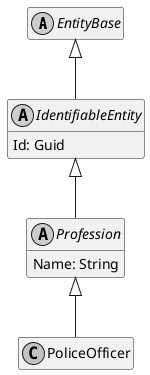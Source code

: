 ﻿@startuml
skinparam monochrome true
hide empty members

abstract class EntityBase {
}

EntityBase <|-- IdentifiableEntity

abstract class IdentifiableEntity {
    Id: Guid
}

IdentifiableEntity <|-- Profession

abstract class Profession {
    Name: String
}

Profession <|-- PoliceOfficer

class PoliceOfficer {
}

@enduml
